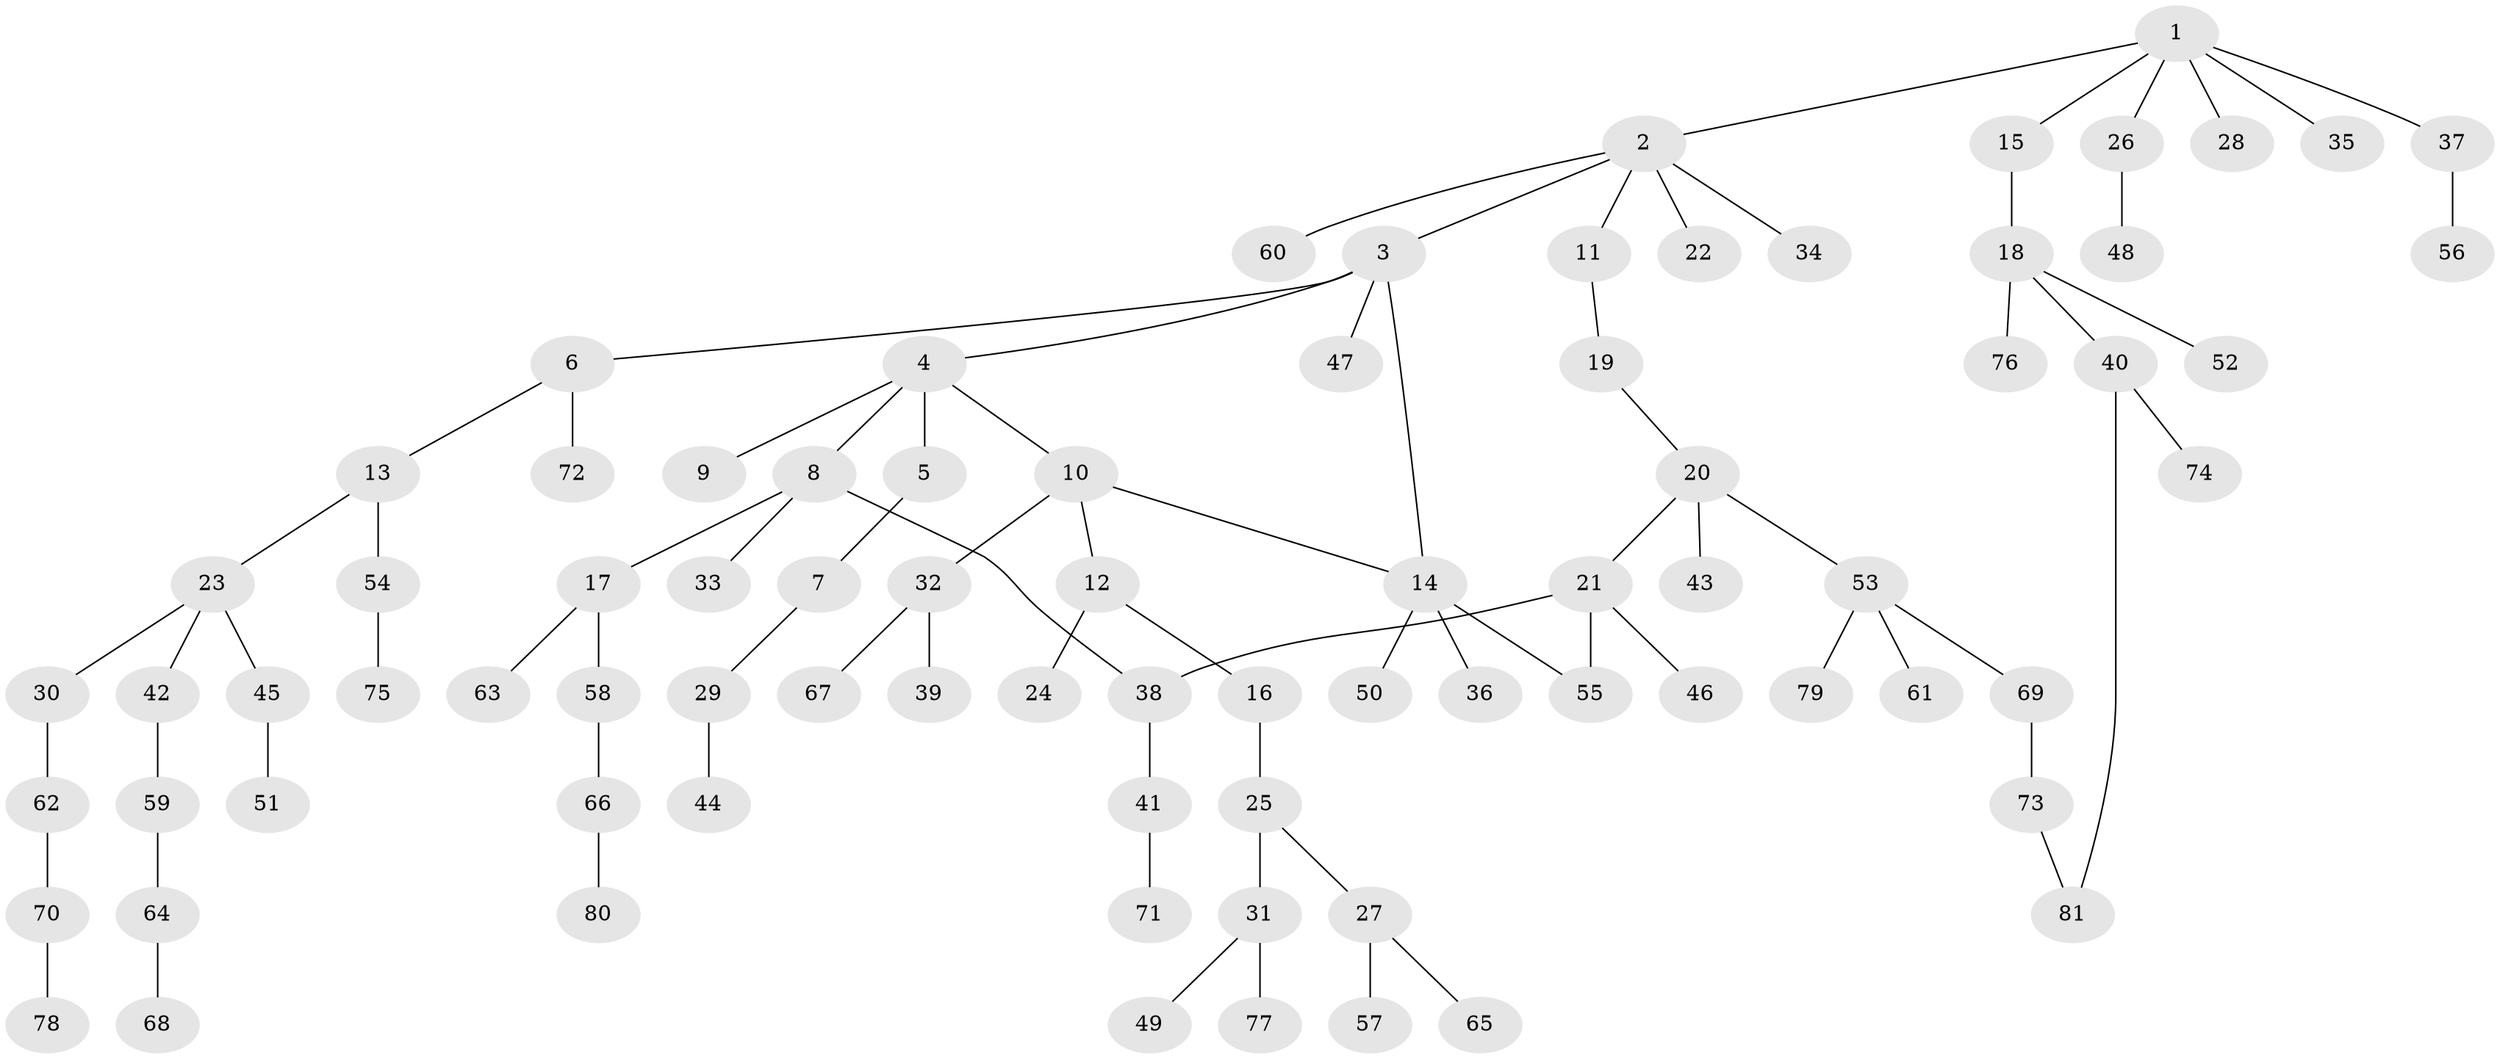 // coarse degree distribution, {2: 0.32142857142857145, 4: 0.07142857142857142, 1: 0.5, 5: 0.07142857142857142, 10: 0.017857142857142856, 6: 0.017857142857142856}
// Generated by graph-tools (version 1.1) at 2025/45/03/04/25 21:45:14]
// undirected, 81 vertices, 84 edges
graph export_dot {
graph [start="1"]
  node [color=gray90,style=filled];
  1;
  2;
  3;
  4;
  5;
  6;
  7;
  8;
  9;
  10;
  11;
  12;
  13;
  14;
  15;
  16;
  17;
  18;
  19;
  20;
  21;
  22;
  23;
  24;
  25;
  26;
  27;
  28;
  29;
  30;
  31;
  32;
  33;
  34;
  35;
  36;
  37;
  38;
  39;
  40;
  41;
  42;
  43;
  44;
  45;
  46;
  47;
  48;
  49;
  50;
  51;
  52;
  53;
  54;
  55;
  56;
  57;
  58;
  59;
  60;
  61;
  62;
  63;
  64;
  65;
  66;
  67;
  68;
  69;
  70;
  71;
  72;
  73;
  74;
  75;
  76;
  77;
  78;
  79;
  80;
  81;
  1 -- 2;
  1 -- 15;
  1 -- 26;
  1 -- 28;
  1 -- 35;
  1 -- 37;
  2 -- 3;
  2 -- 11;
  2 -- 22;
  2 -- 34;
  2 -- 60;
  3 -- 4;
  3 -- 6;
  3 -- 14;
  3 -- 47;
  4 -- 5;
  4 -- 8;
  4 -- 9;
  4 -- 10;
  5 -- 7;
  6 -- 13;
  6 -- 72;
  7 -- 29;
  8 -- 17;
  8 -- 33;
  8 -- 38;
  10 -- 12;
  10 -- 32;
  10 -- 14;
  11 -- 19;
  12 -- 16;
  12 -- 24;
  13 -- 23;
  13 -- 54;
  14 -- 36;
  14 -- 50;
  14 -- 55;
  15 -- 18;
  16 -- 25;
  17 -- 58;
  17 -- 63;
  18 -- 40;
  18 -- 52;
  18 -- 76;
  19 -- 20;
  20 -- 21;
  20 -- 43;
  20 -- 53;
  21 -- 46;
  21 -- 38;
  21 -- 55;
  23 -- 30;
  23 -- 42;
  23 -- 45;
  25 -- 27;
  25 -- 31;
  26 -- 48;
  27 -- 57;
  27 -- 65;
  29 -- 44;
  30 -- 62;
  31 -- 49;
  31 -- 77;
  32 -- 39;
  32 -- 67;
  37 -- 56;
  38 -- 41;
  40 -- 74;
  40 -- 81;
  41 -- 71;
  42 -- 59;
  45 -- 51;
  53 -- 61;
  53 -- 69;
  53 -- 79;
  54 -- 75;
  58 -- 66;
  59 -- 64;
  62 -- 70;
  64 -- 68;
  66 -- 80;
  69 -- 73;
  70 -- 78;
  73 -- 81;
}
